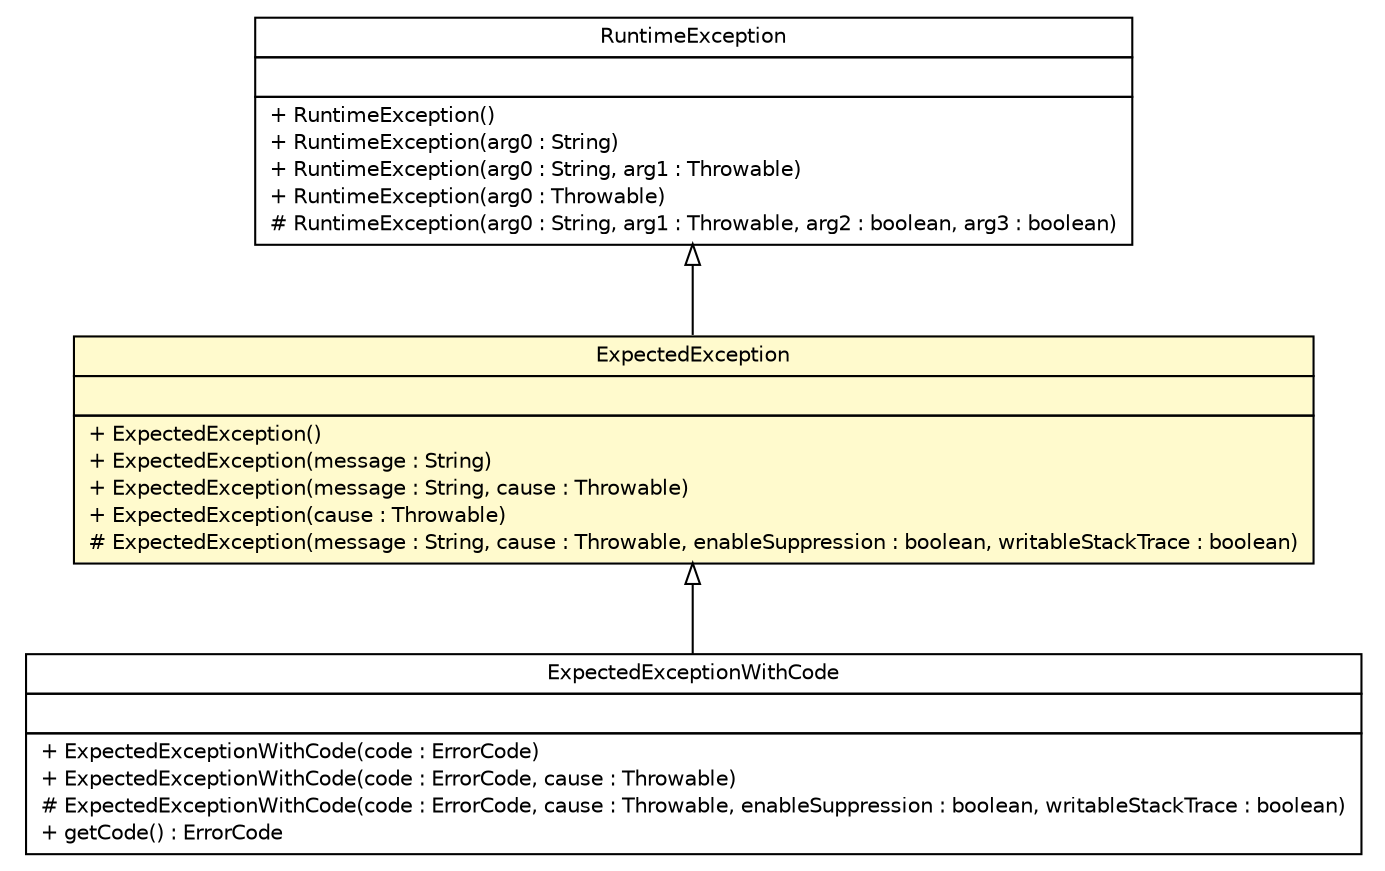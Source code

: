 #!/usr/local/bin/dot
#
# Class diagram 
# Generated by UMLGraph version R5_6-24-gf6e263 (http://www.umlgraph.org/)
#

digraph G {
	edge [fontname="Helvetica",fontsize=10,labelfontname="Helvetica",labelfontsize=10];
	node [fontname="Helvetica",fontsize=10,shape=plaintext];
	nodesep=0.25;
	ranksep=0.5;
	// top.infra.core.ExpectedExceptionWithCode
	c110 [label=<<table title="top.infra.core.ExpectedExceptionWithCode" border="0" cellborder="1" cellspacing="0" cellpadding="2" port="p" href="./ExpectedExceptionWithCode.html">
		<tr><td><table border="0" cellspacing="0" cellpadding="1">
<tr><td align="center" balign="center"> ExpectedExceptionWithCode </td></tr>
		</table></td></tr>
		<tr><td><table border="0" cellspacing="0" cellpadding="1">
<tr><td align="left" balign="left">  </td></tr>
		</table></td></tr>
		<tr><td><table border="0" cellspacing="0" cellpadding="1">
<tr><td align="left" balign="left"> + ExpectedExceptionWithCode(code : ErrorCode) </td></tr>
<tr><td align="left" balign="left"> + ExpectedExceptionWithCode(code : ErrorCode, cause : Throwable) </td></tr>
<tr><td align="left" balign="left"> # ExpectedExceptionWithCode(code : ErrorCode, cause : Throwable, enableSuppression : boolean, writableStackTrace : boolean) </td></tr>
<tr><td align="left" balign="left"> + getCode() : ErrorCode </td></tr>
		</table></td></tr>
		</table>>, URL="./ExpectedExceptionWithCode.html", fontname="Helvetica", fontcolor="black", fontsize=10.0];
	// top.infra.core.ExpectedException
	c111 [label=<<table title="top.infra.core.ExpectedException" border="0" cellborder="1" cellspacing="0" cellpadding="2" port="p" bgcolor="lemonChiffon" href="./ExpectedException.html">
		<tr><td><table border="0" cellspacing="0" cellpadding="1">
<tr><td align="center" balign="center"> ExpectedException </td></tr>
		</table></td></tr>
		<tr><td><table border="0" cellspacing="0" cellpadding="1">
<tr><td align="left" balign="left">  </td></tr>
		</table></td></tr>
		<tr><td><table border="0" cellspacing="0" cellpadding="1">
<tr><td align="left" balign="left"> + ExpectedException() </td></tr>
<tr><td align="left" balign="left"> + ExpectedException(message : String) </td></tr>
<tr><td align="left" balign="left"> + ExpectedException(message : String, cause : Throwable) </td></tr>
<tr><td align="left" balign="left"> + ExpectedException(cause : Throwable) </td></tr>
<tr><td align="left" balign="left"> # ExpectedException(message : String, cause : Throwable, enableSuppression : boolean, writableStackTrace : boolean) </td></tr>
		</table></td></tr>
		</table>>, URL="./ExpectedException.html", fontname="Helvetica", fontcolor="black", fontsize=10.0];
	//top.infra.core.ExpectedExceptionWithCode extends top.infra.core.ExpectedException
	c111:p -> c110:p [dir=back,arrowtail=empty];
	//top.infra.core.ExpectedException extends java.lang.RuntimeException
	c115:p -> c111:p [dir=back,arrowtail=empty];
	// java.lang.RuntimeException
	c115 [label=<<table title="java.lang.RuntimeException" border="0" cellborder="1" cellspacing="0" cellpadding="2" port="p" href="http://java.sun.com/j2se/1.4.2/docs/api/java/lang/RuntimeException.html">
		<tr><td><table border="0" cellspacing="0" cellpadding="1">
<tr><td align="center" balign="center"> RuntimeException </td></tr>
		</table></td></tr>
		<tr><td><table border="0" cellspacing="0" cellpadding="1">
<tr><td align="left" balign="left">  </td></tr>
		</table></td></tr>
		<tr><td><table border="0" cellspacing="0" cellpadding="1">
<tr><td align="left" balign="left"> + RuntimeException() </td></tr>
<tr><td align="left" balign="left"> + RuntimeException(arg0 : String) </td></tr>
<tr><td align="left" balign="left"> + RuntimeException(arg0 : String, arg1 : Throwable) </td></tr>
<tr><td align="left" balign="left"> + RuntimeException(arg0 : Throwable) </td></tr>
<tr><td align="left" balign="left"> # RuntimeException(arg0 : String, arg1 : Throwable, arg2 : boolean, arg3 : boolean) </td></tr>
		</table></td></tr>
		</table>>, URL="http://java.sun.com/j2se/1.4.2/docs/api/java/lang/RuntimeException.html", fontname="Helvetica", fontcolor="black", fontsize=10.0];
}


